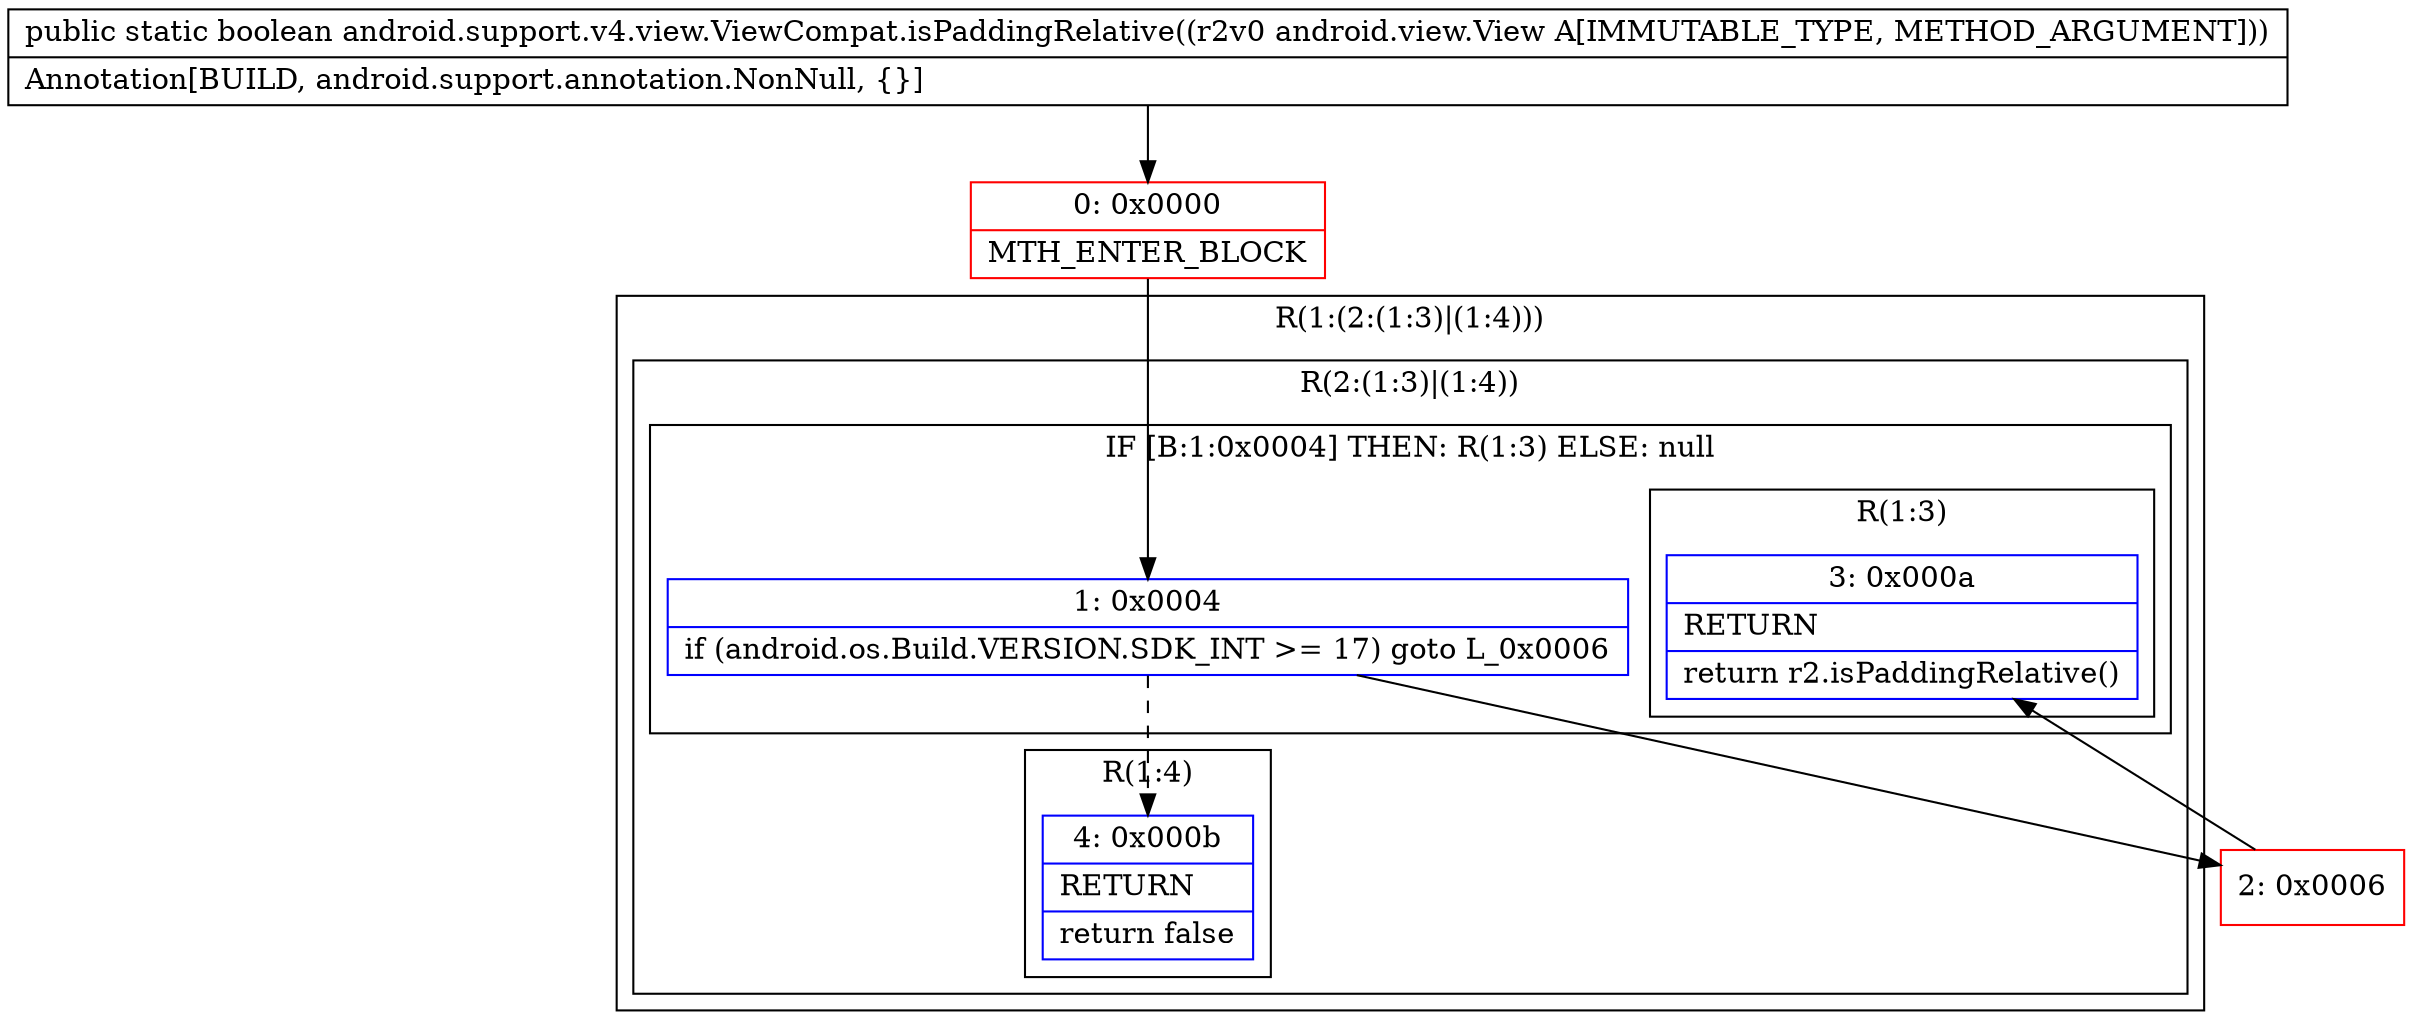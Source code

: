 digraph "CFG forandroid.support.v4.view.ViewCompat.isPaddingRelative(Landroid\/view\/View;)Z" {
subgraph cluster_Region_436414340 {
label = "R(1:(2:(1:3)|(1:4)))";
node [shape=record,color=blue];
subgraph cluster_Region_1877496057 {
label = "R(2:(1:3)|(1:4))";
node [shape=record,color=blue];
subgraph cluster_IfRegion_1816655074 {
label = "IF [B:1:0x0004] THEN: R(1:3) ELSE: null";
node [shape=record,color=blue];
Node_1 [shape=record,label="{1\:\ 0x0004|if (android.os.Build.VERSION.SDK_INT \>= 17) goto L_0x0006\l}"];
subgraph cluster_Region_1019641219 {
label = "R(1:3)";
node [shape=record,color=blue];
Node_3 [shape=record,label="{3\:\ 0x000a|RETURN\l|return r2.isPaddingRelative()\l}"];
}
}
subgraph cluster_Region_1073369752 {
label = "R(1:4)";
node [shape=record,color=blue];
Node_4 [shape=record,label="{4\:\ 0x000b|RETURN\l|return false\l}"];
}
}
}
Node_0 [shape=record,color=red,label="{0\:\ 0x0000|MTH_ENTER_BLOCK\l}"];
Node_2 [shape=record,color=red,label="{2\:\ 0x0006}"];
MethodNode[shape=record,label="{public static boolean android.support.v4.view.ViewCompat.isPaddingRelative((r2v0 android.view.View A[IMMUTABLE_TYPE, METHOD_ARGUMENT]))  | Annotation[BUILD, android.support.annotation.NonNull, \{\}]\l}"];
MethodNode -> Node_0;
Node_1 -> Node_2;
Node_1 -> Node_4[style=dashed];
Node_0 -> Node_1;
Node_2 -> Node_3;
}

